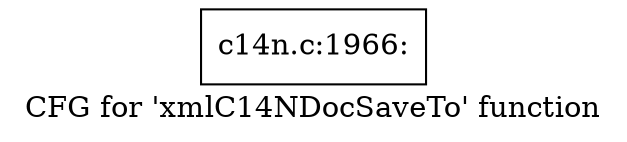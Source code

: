 digraph "CFG for 'xmlC14NDocSaveTo' function" {
	label="CFG for 'xmlC14NDocSaveTo' function";

	Node0x55fe83b93840 [shape=record,label="{c14n.c:1966:}"];
}
